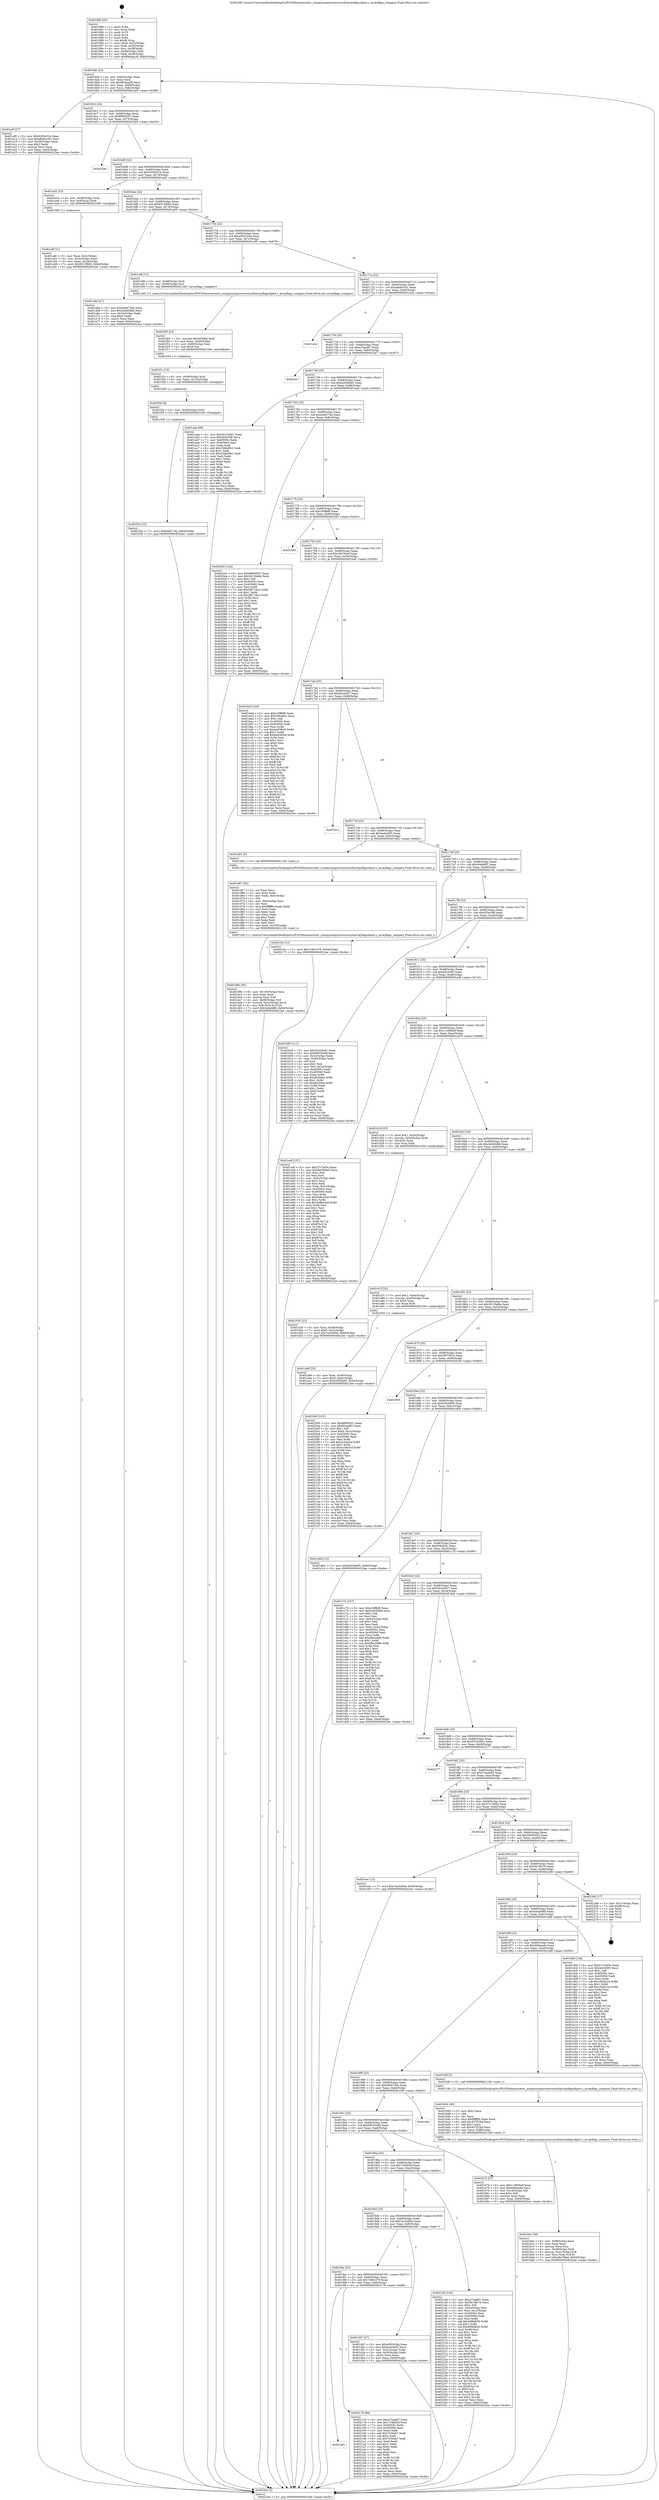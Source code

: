 digraph "0x401680" {
  label = "0x401680 (/mnt/c/Users/mathe/Desktop/tcc/POCII/binaries/extr_numpynumpycoresrcmultiarrayflagsobject.c_arrayflags_compare_Final-ollvm.out::main(0))"
  labelloc = "t"
  node[shape=record]

  Entry [label="",width=0.3,height=0.3,shape=circle,fillcolor=black,style=filled]
  "0x4016ab" [label="{
     0x4016ab [23]\l
     | [instrs]\l
     &nbsp;&nbsp;0x4016ab \<+3\>: mov -0x64(%rbp),%eax\l
     &nbsp;&nbsp;0x4016ae \<+2\>: mov %eax,%ecx\l
     &nbsp;&nbsp;0x4016b0 \<+6\>: sub $0x89cbaa38,%ecx\l
     &nbsp;&nbsp;0x4016b6 \<+3\>: mov %eax,-0x68(%rbp)\l
     &nbsp;&nbsp;0x4016b9 \<+3\>: mov %ecx,-0x6c(%rbp)\l
     &nbsp;&nbsp;0x4016bc \<+6\>: je 0000000000401a0f \<main+0x38f\>\l
  }"]
  "0x401a0f" [label="{
     0x401a0f [27]\l
     | [instrs]\l
     &nbsp;&nbsp;0x401a0f \<+5\>: mov $0x9205e31b,%eax\l
     &nbsp;&nbsp;0x401a14 \<+5\>: mov $0xa6dbe161,%ecx\l
     &nbsp;&nbsp;0x401a19 \<+3\>: mov -0x28(%rbp),%edx\l
     &nbsp;&nbsp;0x401a1c \<+3\>: cmp $0x2,%edx\l
     &nbsp;&nbsp;0x401a1f \<+3\>: cmovne %ecx,%eax\l
     &nbsp;&nbsp;0x401a22 \<+3\>: mov %eax,-0x64(%rbp)\l
     &nbsp;&nbsp;0x401a25 \<+5\>: jmp 00000000004022ee \<main+0xc6e\>\l
  }"]
  "0x4016c2" [label="{
     0x4016c2 [22]\l
     | [instrs]\l
     &nbsp;&nbsp;0x4016c2 \<+5\>: jmp 00000000004016c7 \<main+0x47\>\l
     &nbsp;&nbsp;0x4016c7 \<+3\>: mov -0x68(%rbp),%eax\l
     &nbsp;&nbsp;0x4016ca \<+5\>: sub $0x8f900551,%eax\l
     &nbsp;&nbsp;0x4016cf \<+3\>: mov %eax,-0x70(%rbp)\l
     &nbsp;&nbsp;0x4016d2 \<+6\>: je 00000000004022d4 \<main+0xc54\>\l
  }"]
  "0x4022ee" [label="{
     0x4022ee [5]\l
     | [instrs]\l
     &nbsp;&nbsp;0x4022ee \<+5\>: jmp 00000000004016ab \<main+0x2b\>\l
  }"]
  "0x401680" [label="{
     0x401680 [43]\l
     | [instrs]\l
     &nbsp;&nbsp;0x401680 \<+1\>: push %rbp\l
     &nbsp;&nbsp;0x401681 \<+3\>: mov %rsp,%rbp\l
     &nbsp;&nbsp;0x401684 \<+2\>: push %r15\l
     &nbsp;&nbsp;0x401686 \<+2\>: push %r14\l
     &nbsp;&nbsp;0x401688 \<+1\>: push %rbx\l
     &nbsp;&nbsp;0x401689 \<+7\>: sub $0xf8,%rsp\l
     &nbsp;&nbsp;0x401690 \<+7\>: movl $0x0,-0x2c(%rbp)\l
     &nbsp;&nbsp;0x401697 \<+3\>: mov %edi,-0x30(%rbp)\l
     &nbsp;&nbsp;0x40169a \<+4\>: mov %rsi,-0x38(%rbp)\l
     &nbsp;&nbsp;0x40169e \<+3\>: mov -0x30(%rbp),%edi\l
     &nbsp;&nbsp;0x4016a1 \<+3\>: mov %edi,-0x28(%rbp)\l
     &nbsp;&nbsp;0x4016a4 \<+7\>: movl $0x89cbaa38,-0x64(%rbp)\l
  }"]
  Exit [label="",width=0.3,height=0.3,shape=circle,fillcolor=black,style=filled,peripheries=2]
  "0x4022d4" [label="{
     0x4022d4\l
  }", style=dashed]
  "0x4016d8" [label="{
     0x4016d8 [22]\l
     | [instrs]\l
     &nbsp;&nbsp;0x4016d8 \<+5\>: jmp 00000000004016dd \<main+0x5d\>\l
     &nbsp;&nbsp;0x4016dd \<+3\>: mov -0x68(%rbp),%eax\l
     &nbsp;&nbsp;0x4016e0 \<+5\>: sub $0x9205e31b,%eax\l
     &nbsp;&nbsp;0x4016e5 \<+3\>: mov %eax,-0x74(%rbp)\l
     &nbsp;&nbsp;0x4016e8 \<+6\>: je 0000000000401a42 \<main+0x3c2\>\l
  }"]
  "0x401a05" [label="{
     0x401a05\l
  }", style=dashed]
  "0x401a42" [label="{
     0x401a42 [13]\l
     | [instrs]\l
     &nbsp;&nbsp;0x401a42 \<+4\>: mov -0x38(%rbp),%rax\l
     &nbsp;&nbsp;0x401a46 \<+4\>: mov 0x8(%rax),%rdi\l
     &nbsp;&nbsp;0x401a4a \<+5\>: call 0000000000401060 \<atoi@plt\>\l
     | [calls]\l
     &nbsp;&nbsp;0x401060 \{1\} (unknown)\l
  }"]
  "0x4016ee" [label="{
     0x4016ee [22]\l
     | [instrs]\l
     &nbsp;&nbsp;0x4016ee \<+5\>: jmp 00000000004016f3 \<main+0x73\>\l
     &nbsp;&nbsp;0x4016f3 \<+3\>: mov -0x68(%rbp),%eax\l
     &nbsp;&nbsp;0x4016f6 \<+5\>: sub $0x9315f683,%eax\l
     &nbsp;&nbsp;0x4016fb \<+3\>: mov %eax,-0x78(%rbp)\l
     &nbsp;&nbsp;0x4016fe \<+6\>: je 0000000000401a64 \<main+0x3e4\>\l
  }"]
  "0x401a4f" [label="{
     0x401a4f [21]\l
     | [instrs]\l
     &nbsp;&nbsp;0x401a4f \<+3\>: mov %eax,-0x3c(%rbp)\l
     &nbsp;&nbsp;0x401a52 \<+3\>: mov -0x3c(%rbp),%eax\l
     &nbsp;&nbsp;0x401a55 \<+3\>: mov %eax,-0x24(%rbp)\l
     &nbsp;&nbsp;0x401a58 \<+7\>: movl $0x9315f683,-0x64(%rbp)\l
     &nbsp;&nbsp;0x401a5f \<+5\>: jmp 00000000004022ee \<main+0xc6e\>\l
  }"]
  "0x402178" [label="{
     0x402178 [88]\l
     | [instrs]\l
     &nbsp;&nbsp;0x402178 \<+5\>: mov $0xa72aef67,%eax\l
     &nbsp;&nbsp;0x40217d \<+5\>: mov $0x724fd2bf,%ecx\l
     &nbsp;&nbsp;0x402182 \<+7\>: mov 0x40505c,%edx\l
     &nbsp;&nbsp;0x402189 \<+7\>: mov 0x405060,%esi\l
     &nbsp;&nbsp;0x402190 \<+2\>: mov %edx,%edi\l
     &nbsp;&nbsp;0x402192 \<+6\>: add $0x7039ab7,%edi\l
     &nbsp;&nbsp;0x402198 \<+3\>: sub $0x1,%edi\l
     &nbsp;&nbsp;0x40219b \<+6\>: sub $0x7039ab7,%edi\l
     &nbsp;&nbsp;0x4021a1 \<+3\>: imul %edi,%edx\l
     &nbsp;&nbsp;0x4021a4 \<+3\>: and $0x1,%edx\l
     &nbsp;&nbsp;0x4021a7 \<+3\>: cmp $0x0,%edx\l
     &nbsp;&nbsp;0x4021aa \<+4\>: sete %r8b\l
     &nbsp;&nbsp;0x4021ae \<+3\>: cmp $0xa,%esi\l
     &nbsp;&nbsp;0x4021b1 \<+4\>: setl %r9b\l
     &nbsp;&nbsp;0x4021b5 \<+3\>: mov %r8b,%r10b\l
     &nbsp;&nbsp;0x4021b8 \<+3\>: and %r9b,%r10b\l
     &nbsp;&nbsp;0x4021bb \<+3\>: xor %r9b,%r8b\l
     &nbsp;&nbsp;0x4021be \<+3\>: or %r8b,%r10b\l
     &nbsp;&nbsp;0x4021c1 \<+4\>: test $0x1,%r10b\l
     &nbsp;&nbsp;0x4021c5 \<+3\>: cmovne %ecx,%eax\l
     &nbsp;&nbsp;0x4021c8 \<+3\>: mov %eax,-0x64(%rbp)\l
     &nbsp;&nbsp;0x4021cb \<+5\>: jmp 00000000004022ee \<main+0xc6e\>\l
  }"]
  "0x401a64" [label="{
     0x401a64 [27]\l
     | [instrs]\l
     &nbsp;&nbsp;0x401a64 \<+5\>: mov $0x60b674cb,%eax\l
     &nbsp;&nbsp;0x401a69 \<+5\>: mov $0x2a0d3dbb,%ecx\l
     &nbsp;&nbsp;0x401a6e \<+3\>: mov -0x24(%rbp),%edx\l
     &nbsp;&nbsp;0x401a71 \<+3\>: cmp $0x0,%edx\l
     &nbsp;&nbsp;0x401a74 \<+3\>: cmove %ecx,%eax\l
     &nbsp;&nbsp;0x401a77 \<+3\>: mov %eax,-0x64(%rbp)\l
     &nbsp;&nbsp;0x401a7a \<+5\>: jmp 00000000004022ee \<main+0xc6e\>\l
  }"]
  "0x401704" [label="{
     0x401704 [22]\l
     | [instrs]\l
     &nbsp;&nbsp;0x401704 \<+5\>: jmp 0000000000401709 \<main+0x89\>\l
     &nbsp;&nbsp;0x401709 \<+3\>: mov -0x68(%rbp),%eax\l
     &nbsp;&nbsp;0x40170c \<+5\>: sub $0xa58342da,%eax\l
     &nbsp;&nbsp;0x401711 \<+3\>: mov %eax,-0x7c(%rbp)\l
     &nbsp;&nbsp;0x401714 \<+6\>: je 0000000000401ef8 \<main+0x878\>\l
  }"]
  "0x401f34" [label="{
     0x401f34 [12]\l
     | [instrs]\l
     &nbsp;&nbsp;0x401f34 \<+7\>: movl $0xb4ef17da,-0x64(%rbp)\l
     &nbsp;&nbsp;0x401f3b \<+5\>: jmp 00000000004022ee \<main+0xc6e\>\l
  }"]
  "0x401ef8" [label="{
     0x401ef8 [13]\l
     | [instrs]\l
     &nbsp;&nbsp;0x401ef8 \<+4\>: mov -0x48(%rbp),%rdi\l
     &nbsp;&nbsp;0x401efc \<+4\>: mov -0x58(%rbp),%rsi\l
     &nbsp;&nbsp;0x401f00 \<+5\>: call 0000000000401240 \<arrayflags_compare\>\l
     | [calls]\l
     &nbsp;&nbsp;0x401240 \{1\} (/mnt/c/Users/mathe/Desktop/tcc/POCII/binaries/extr_numpynumpycoresrcmultiarrayflagsobject.c_arrayflags_compare_Final-ollvm.out::arrayflags_compare)\l
  }"]
  "0x40171a" [label="{
     0x40171a [22]\l
     | [instrs]\l
     &nbsp;&nbsp;0x40171a \<+5\>: jmp 000000000040171f \<main+0x9f\>\l
     &nbsp;&nbsp;0x40171f \<+3\>: mov -0x68(%rbp),%eax\l
     &nbsp;&nbsp;0x401722 \<+5\>: sub $0xa6dbe161,%eax\l
     &nbsp;&nbsp;0x401727 \<+3\>: mov %eax,-0x80(%rbp)\l
     &nbsp;&nbsp;0x40172a \<+6\>: je 0000000000401a2a \<main+0x3aa\>\l
  }"]
  "0x401f2b" [label="{
     0x401f2b [9]\l
     | [instrs]\l
     &nbsp;&nbsp;0x401f2b \<+4\>: mov -0x58(%rbp),%rdi\l
     &nbsp;&nbsp;0x401f2f \<+5\>: call 0000000000401030 \<free@plt\>\l
     | [calls]\l
     &nbsp;&nbsp;0x401030 \{1\} (unknown)\l
  }"]
  "0x401a2a" [label="{
     0x401a2a\l
  }", style=dashed]
  "0x401730" [label="{
     0x401730 [25]\l
     | [instrs]\l
     &nbsp;&nbsp;0x401730 \<+5\>: jmp 0000000000401735 \<main+0xb5\>\l
     &nbsp;&nbsp;0x401735 \<+3\>: mov -0x68(%rbp),%eax\l
     &nbsp;&nbsp;0x401738 \<+5\>: sub $0xa72aef67,%eax\l
     &nbsp;&nbsp;0x40173d \<+6\>: mov %eax,-0x84(%rbp)\l
     &nbsp;&nbsp;0x401743 \<+6\>: je 00000000004022e7 \<main+0xc67\>\l
  }"]
  "0x401f1c" [label="{
     0x401f1c [15]\l
     | [instrs]\l
     &nbsp;&nbsp;0x401f1c \<+4\>: mov -0x48(%rbp),%rdi\l
     &nbsp;&nbsp;0x401f20 \<+6\>: mov %eax,-0x104(%rbp)\l
     &nbsp;&nbsp;0x401f26 \<+5\>: call 0000000000401030 \<free@plt\>\l
     | [calls]\l
     &nbsp;&nbsp;0x401030 \{1\} (unknown)\l
  }"]
  "0x4022e7" [label="{
     0x4022e7\l
  }", style=dashed]
  "0x401749" [label="{
     0x401749 [25]\l
     | [instrs]\l
     &nbsp;&nbsp;0x401749 \<+5\>: jmp 000000000040174e \<main+0xce\>\l
     &nbsp;&nbsp;0x40174e \<+3\>: mov -0x68(%rbp),%eax\l
     &nbsp;&nbsp;0x401751 \<+5\>: sub $0xb293bb65,%eax\l
     &nbsp;&nbsp;0x401756 \<+6\>: mov %eax,-0x88(%rbp)\l
     &nbsp;&nbsp;0x40175c \<+6\>: je 0000000000401aad \<main+0x42d\>\l
  }"]
  "0x401f05" [label="{
     0x401f05 [23]\l
     | [instrs]\l
     &nbsp;&nbsp;0x401f05 \<+10\>: movabs $0x4030b6,%rdi\l
     &nbsp;&nbsp;0x401f0f \<+3\>: mov %eax,-0x60(%rbp)\l
     &nbsp;&nbsp;0x401f12 \<+3\>: mov -0x60(%rbp),%esi\l
     &nbsp;&nbsp;0x401f15 \<+2\>: mov $0x0,%al\l
     &nbsp;&nbsp;0x401f17 \<+5\>: call 0000000000401040 \<printf@plt\>\l
     | [calls]\l
     &nbsp;&nbsp;0x401040 \{1\} (unknown)\l
  }"]
  "0x401aad" [label="{
     0x401aad [88]\l
     | [instrs]\l
     &nbsp;&nbsp;0x401aad \<+5\>: mov $0x55322661,%eax\l
     &nbsp;&nbsp;0x401ab2 \<+5\>: mov $0x455e3d8,%ecx\l
     &nbsp;&nbsp;0x401ab7 \<+7\>: mov 0x40505c,%edx\l
     &nbsp;&nbsp;0x401abe \<+7\>: mov 0x405060,%esi\l
     &nbsp;&nbsp;0x401ac5 \<+2\>: mov %edx,%edi\l
     &nbsp;&nbsp;0x401ac7 \<+6\>: add $0x25dbd9b1,%edi\l
     &nbsp;&nbsp;0x401acd \<+3\>: sub $0x1,%edi\l
     &nbsp;&nbsp;0x401ad0 \<+6\>: sub $0x25dbd9b1,%edi\l
     &nbsp;&nbsp;0x401ad6 \<+3\>: imul %edi,%edx\l
     &nbsp;&nbsp;0x401ad9 \<+3\>: and $0x1,%edx\l
     &nbsp;&nbsp;0x401adc \<+3\>: cmp $0x0,%edx\l
     &nbsp;&nbsp;0x401adf \<+4\>: sete %r8b\l
     &nbsp;&nbsp;0x401ae3 \<+3\>: cmp $0xa,%esi\l
     &nbsp;&nbsp;0x401ae6 \<+4\>: setl %r9b\l
     &nbsp;&nbsp;0x401aea \<+3\>: mov %r8b,%r10b\l
     &nbsp;&nbsp;0x401aed \<+3\>: and %r9b,%r10b\l
     &nbsp;&nbsp;0x401af0 \<+3\>: xor %r9b,%r8b\l
     &nbsp;&nbsp;0x401af3 \<+3\>: or %r8b,%r10b\l
     &nbsp;&nbsp;0x401af6 \<+4\>: test $0x1,%r10b\l
     &nbsp;&nbsp;0x401afa \<+3\>: cmovne %ecx,%eax\l
     &nbsp;&nbsp;0x401afd \<+3\>: mov %eax,-0x64(%rbp)\l
     &nbsp;&nbsp;0x401b00 \<+5\>: jmp 00000000004022ee \<main+0xc6e\>\l
  }"]
  "0x401762" [label="{
     0x401762 [25]\l
     | [instrs]\l
     &nbsp;&nbsp;0x401762 \<+5\>: jmp 0000000000401767 \<main+0xe7\>\l
     &nbsp;&nbsp;0x401767 \<+3\>: mov -0x68(%rbp),%eax\l
     &nbsp;&nbsp;0x40176a \<+5\>: sub $0xb4ef17da,%eax\l
     &nbsp;&nbsp;0x40176f \<+6\>: mov %eax,-0x8c(%rbp)\l
     &nbsp;&nbsp;0x401775 \<+6\>: je 0000000000402045 \<main+0x9c5\>\l
  }"]
  "0x401d9b" [label="{
     0x401d9b [36]\l
     | [instrs]\l
     &nbsp;&nbsp;0x401d9b \<+6\>: mov -0x100(%rbp),%ecx\l
     &nbsp;&nbsp;0x401da1 \<+3\>: imul %eax,%ecx\l
     &nbsp;&nbsp;0x401da4 \<+3\>: movslq %ecx,%r8\l
     &nbsp;&nbsp;0x401da7 \<+4\>: mov -0x58(%rbp),%r9\l
     &nbsp;&nbsp;0x401dab \<+4\>: movslq -0x5c(%rbp),%r10\l
     &nbsp;&nbsp;0x401daf \<+4\>: mov %r8,(%r9,%r10,8)\l
     &nbsp;&nbsp;0x401db3 \<+7\>: movl $0x5edaf486,-0x64(%rbp)\l
     &nbsp;&nbsp;0x401dba \<+5\>: jmp 00000000004022ee \<main+0xc6e\>\l
  }"]
  "0x402045" [label="{
     0x402045 [144]\l
     | [instrs]\l
     &nbsp;&nbsp;0x402045 \<+5\>: mov $0x8f900551,%eax\l
     &nbsp;&nbsp;0x40204a \<+5\>: mov $0x36139a8a,%ecx\l
     &nbsp;&nbsp;0x40204f \<+2\>: mov $0x1,%dl\l
     &nbsp;&nbsp;0x402051 \<+7\>: mov 0x40505c,%esi\l
     &nbsp;&nbsp;0x402058 \<+7\>: mov 0x405060,%edi\l
     &nbsp;&nbsp;0x40205f \<+3\>: mov %esi,%r8d\l
     &nbsp;&nbsp;0x402062 \<+7\>: add $0x2f9716e2,%r8d\l
     &nbsp;&nbsp;0x402069 \<+4\>: sub $0x1,%r8d\l
     &nbsp;&nbsp;0x40206d \<+7\>: sub $0x2f9716e2,%r8d\l
     &nbsp;&nbsp;0x402074 \<+4\>: imul %r8d,%esi\l
     &nbsp;&nbsp;0x402078 \<+3\>: and $0x1,%esi\l
     &nbsp;&nbsp;0x40207b \<+3\>: cmp $0x0,%esi\l
     &nbsp;&nbsp;0x40207e \<+4\>: sete %r9b\l
     &nbsp;&nbsp;0x402082 \<+3\>: cmp $0xa,%edi\l
     &nbsp;&nbsp;0x402085 \<+4\>: setl %r10b\l
     &nbsp;&nbsp;0x402089 \<+3\>: mov %r9b,%r11b\l
     &nbsp;&nbsp;0x40208c \<+4\>: xor $0xff,%r11b\l
     &nbsp;&nbsp;0x402090 \<+3\>: mov %r10b,%bl\l
     &nbsp;&nbsp;0x402093 \<+3\>: xor $0xff,%bl\l
     &nbsp;&nbsp;0x402096 \<+3\>: xor $0x0,%dl\l
     &nbsp;&nbsp;0x402099 \<+3\>: mov %r11b,%r14b\l
     &nbsp;&nbsp;0x40209c \<+4\>: and $0x0,%r14b\l
     &nbsp;&nbsp;0x4020a0 \<+3\>: and %dl,%r9b\l
     &nbsp;&nbsp;0x4020a3 \<+3\>: mov %bl,%r15b\l
     &nbsp;&nbsp;0x4020a6 \<+4\>: and $0x0,%r15b\l
     &nbsp;&nbsp;0x4020aa \<+3\>: and %dl,%r10b\l
     &nbsp;&nbsp;0x4020ad \<+3\>: or %r9b,%r14b\l
     &nbsp;&nbsp;0x4020b0 \<+3\>: or %r10b,%r15b\l
     &nbsp;&nbsp;0x4020b3 \<+3\>: xor %r15b,%r14b\l
     &nbsp;&nbsp;0x4020b6 \<+3\>: or %bl,%r11b\l
     &nbsp;&nbsp;0x4020b9 \<+4\>: xor $0xff,%r11b\l
     &nbsp;&nbsp;0x4020bd \<+3\>: or $0x0,%dl\l
     &nbsp;&nbsp;0x4020c0 \<+3\>: and %dl,%r11b\l
     &nbsp;&nbsp;0x4020c3 \<+3\>: or %r11b,%r14b\l
     &nbsp;&nbsp;0x4020c6 \<+4\>: test $0x1,%r14b\l
     &nbsp;&nbsp;0x4020ca \<+3\>: cmovne %ecx,%eax\l
     &nbsp;&nbsp;0x4020cd \<+3\>: mov %eax,-0x64(%rbp)\l
     &nbsp;&nbsp;0x4020d0 \<+5\>: jmp 00000000004022ee \<main+0xc6e\>\l
  }"]
  "0x40177b" [label="{
     0x40177b [25]\l
     | [instrs]\l
     &nbsp;&nbsp;0x40177b \<+5\>: jmp 0000000000401780 \<main+0x100\>\l
     &nbsp;&nbsp;0x401780 \<+3\>: mov -0x68(%rbp),%eax\l
     &nbsp;&nbsp;0x401783 \<+5\>: sub $0xc30ffef6,%eax\l
     &nbsp;&nbsp;0x401788 \<+6\>: mov %eax,-0x90(%rbp)\l
     &nbsp;&nbsp;0x40178e \<+6\>: je 0000000000402283 \<main+0xc03\>\l
  }"]
  "0x401d67" [label="{
     0x401d67 [52]\l
     | [instrs]\l
     &nbsp;&nbsp;0x401d67 \<+2\>: xor %ecx,%ecx\l
     &nbsp;&nbsp;0x401d69 \<+5\>: mov $0x2,%edx\l
     &nbsp;&nbsp;0x401d6e \<+6\>: mov %edx,-0xfc(%rbp)\l
     &nbsp;&nbsp;0x401d74 \<+1\>: cltd\l
     &nbsp;&nbsp;0x401d75 \<+6\>: mov -0xfc(%rbp),%esi\l
     &nbsp;&nbsp;0x401d7b \<+2\>: idiv %esi\l
     &nbsp;&nbsp;0x401d7d \<+6\>: imul $0xfffffffe,%edx,%edx\l
     &nbsp;&nbsp;0x401d83 \<+2\>: mov %ecx,%edi\l
     &nbsp;&nbsp;0x401d85 \<+2\>: sub %edx,%edi\l
     &nbsp;&nbsp;0x401d87 \<+2\>: mov %ecx,%edx\l
     &nbsp;&nbsp;0x401d89 \<+3\>: sub $0x1,%edx\l
     &nbsp;&nbsp;0x401d8c \<+2\>: add %edx,%edi\l
     &nbsp;&nbsp;0x401d8e \<+2\>: sub %edi,%ecx\l
     &nbsp;&nbsp;0x401d90 \<+6\>: mov %ecx,-0x100(%rbp)\l
     &nbsp;&nbsp;0x401d96 \<+5\>: call 0000000000401160 \<next_i\>\l
     | [calls]\l
     &nbsp;&nbsp;0x401160 \{1\} (/mnt/c/Users/mathe/Desktop/tcc/POCII/binaries/extr_numpynumpycoresrcmultiarrayflagsobject.c_arrayflags_compare_Final-ollvm.out::next_i)\l
  }"]
  "0x402283" [label="{
     0x402283\l
  }", style=dashed]
  "0x401794" [label="{
     0x401794 [25]\l
     | [instrs]\l
     &nbsp;&nbsp;0x401794 \<+5\>: jmp 0000000000401799 \<main+0x119\>\l
     &nbsp;&nbsp;0x401799 \<+3\>: mov -0x68(%rbp),%eax\l
     &nbsp;&nbsp;0x40179c \<+5\>: sub $0xc8e79bef,%eax\l
     &nbsp;&nbsp;0x4017a1 \<+6\>: mov %eax,-0x94(%rbp)\l
     &nbsp;&nbsp;0x4017a7 \<+6\>: je 0000000000401be0 \<main+0x560\>\l
  }"]
  "0x4019ec" [label="{
     0x4019ec [25]\l
     | [instrs]\l
     &nbsp;&nbsp;0x4019ec \<+5\>: jmp 00000000004019f1 \<main+0x371\>\l
     &nbsp;&nbsp;0x4019f1 \<+3\>: mov -0x68(%rbp),%eax\l
     &nbsp;&nbsp;0x4019f4 \<+5\>: sub $0x7c861479,%eax\l
     &nbsp;&nbsp;0x4019f9 \<+6\>: mov %eax,-0xf4(%rbp)\l
     &nbsp;&nbsp;0x4019ff \<+6\>: je 0000000000402178 \<main+0xaf8\>\l
  }"]
  "0x401be0" [label="{
     0x401be0 [144]\l
     | [instrs]\l
     &nbsp;&nbsp;0x401be0 \<+5\>: mov $0xc30ffef6,%eax\l
     &nbsp;&nbsp;0x401be5 \<+5\>: mov $0x509cfa0c,%ecx\l
     &nbsp;&nbsp;0x401bea \<+2\>: mov $0x1,%dl\l
     &nbsp;&nbsp;0x401bec \<+7\>: mov 0x40505c,%esi\l
     &nbsp;&nbsp;0x401bf3 \<+7\>: mov 0x405060,%edi\l
     &nbsp;&nbsp;0x401bfa \<+3\>: mov %esi,%r8d\l
     &nbsp;&nbsp;0x401bfd \<+7\>: sub $0xba63f0cb,%r8d\l
     &nbsp;&nbsp;0x401c04 \<+4\>: sub $0x1,%r8d\l
     &nbsp;&nbsp;0x401c08 \<+7\>: add $0xba63f0cb,%r8d\l
     &nbsp;&nbsp;0x401c0f \<+4\>: imul %r8d,%esi\l
     &nbsp;&nbsp;0x401c13 \<+3\>: and $0x1,%esi\l
     &nbsp;&nbsp;0x401c16 \<+3\>: cmp $0x0,%esi\l
     &nbsp;&nbsp;0x401c19 \<+4\>: sete %r9b\l
     &nbsp;&nbsp;0x401c1d \<+3\>: cmp $0xa,%edi\l
     &nbsp;&nbsp;0x401c20 \<+4\>: setl %r10b\l
     &nbsp;&nbsp;0x401c24 \<+3\>: mov %r9b,%r11b\l
     &nbsp;&nbsp;0x401c27 \<+4\>: xor $0xff,%r11b\l
     &nbsp;&nbsp;0x401c2b \<+3\>: mov %r10b,%bl\l
     &nbsp;&nbsp;0x401c2e \<+3\>: xor $0xff,%bl\l
     &nbsp;&nbsp;0x401c31 \<+3\>: xor $0x0,%dl\l
     &nbsp;&nbsp;0x401c34 \<+3\>: mov %r11b,%r14b\l
     &nbsp;&nbsp;0x401c37 \<+4\>: and $0x0,%r14b\l
     &nbsp;&nbsp;0x401c3b \<+3\>: and %dl,%r9b\l
     &nbsp;&nbsp;0x401c3e \<+3\>: mov %bl,%r15b\l
     &nbsp;&nbsp;0x401c41 \<+4\>: and $0x0,%r15b\l
     &nbsp;&nbsp;0x401c45 \<+3\>: and %dl,%r10b\l
     &nbsp;&nbsp;0x401c48 \<+3\>: or %r9b,%r14b\l
     &nbsp;&nbsp;0x401c4b \<+3\>: or %r10b,%r15b\l
     &nbsp;&nbsp;0x401c4e \<+3\>: xor %r15b,%r14b\l
     &nbsp;&nbsp;0x401c51 \<+3\>: or %bl,%r11b\l
     &nbsp;&nbsp;0x401c54 \<+4\>: xor $0xff,%r11b\l
     &nbsp;&nbsp;0x401c58 \<+3\>: or $0x0,%dl\l
     &nbsp;&nbsp;0x401c5b \<+3\>: and %dl,%r11b\l
     &nbsp;&nbsp;0x401c5e \<+3\>: or %r11b,%r14b\l
     &nbsp;&nbsp;0x401c61 \<+4\>: test $0x1,%r14b\l
     &nbsp;&nbsp;0x401c65 \<+3\>: cmovne %ecx,%eax\l
     &nbsp;&nbsp;0x401c68 \<+3\>: mov %eax,-0x64(%rbp)\l
     &nbsp;&nbsp;0x401c6b \<+5\>: jmp 00000000004022ee \<main+0xc6e\>\l
  }"]
  "0x4017ad" [label="{
     0x4017ad [25]\l
     | [instrs]\l
     &nbsp;&nbsp;0x4017ad \<+5\>: jmp 00000000004017b2 \<main+0x132\>\l
     &nbsp;&nbsp;0x4017b2 \<+3\>: mov -0x68(%rbp),%eax\l
     &nbsp;&nbsp;0x4017b5 \<+5\>: sub $0xdcfce507,%eax\l
     &nbsp;&nbsp;0x4017ba \<+6\>: mov %eax,-0x98(%rbp)\l
     &nbsp;&nbsp;0x4017c0 \<+6\>: je 00000000004022c3 \<main+0xc43\>\l
  }"]
  "0x401d47" [label="{
     0x401d47 [27]\l
     | [instrs]\l
     &nbsp;&nbsp;0x401d47 \<+5\>: mov $0xa58342da,%eax\l
     &nbsp;&nbsp;0x401d4c \<+5\>: mov $0xee4a44f2,%ecx\l
     &nbsp;&nbsp;0x401d51 \<+3\>: mov -0x5c(%rbp),%edx\l
     &nbsp;&nbsp;0x401d54 \<+3\>: cmp -0x50(%rbp),%edx\l
     &nbsp;&nbsp;0x401d57 \<+3\>: cmovl %ecx,%eax\l
     &nbsp;&nbsp;0x401d5a \<+3\>: mov %eax,-0x64(%rbp)\l
     &nbsp;&nbsp;0x401d5d \<+5\>: jmp 00000000004022ee \<main+0xc6e\>\l
  }"]
  "0x4022c3" [label="{
     0x4022c3\l
  }", style=dashed]
  "0x4017c6" [label="{
     0x4017c6 [25]\l
     | [instrs]\l
     &nbsp;&nbsp;0x4017c6 \<+5\>: jmp 00000000004017cb \<main+0x14b\>\l
     &nbsp;&nbsp;0x4017cb \<+3\>: mov -0x68(%rbp),%eax\l
     &nbsp;&nbsp;0x4017ce \<+5\>: sub $0xee4a44f2,%eax\l
     &nbsp;&nbsp;0x4017d3 \<+6\>: mov %eax,-0x9c(%rbp)\l
     &nbsp;&nbsp;0x4017d9 \<+6\>: je 0000000000401d62 \<main+0x6e2\>\l
  }"]
  "0x4019d3" [label="{
     0x4019d3 [25]\l
     | [instrs]\l
     &nbsp;&nbsp;0x4019d3 \<+5\>: jmp 00000000004019d8 \<main+0x358\>\l
     &nbsp;&nbsp;0x4019d8 \<+3\>: mov -0x68(%rbp),%eax\l
     &nbsp;&nbsp;0x4019db \<+5\>: sub $0x7ac0290d,%eax\l
     &nbsp;&nbsp;0x4019e0 \<+6\>: mov %eax,-0xf0(%rbp)\l
     &nbsp;&nbsp;0x4019e6 \<+6\>: je 0000000000401d47 \<main+0x6c7\>\l
  }"]
  "0x401d62" [label="{
     0x401d62 [5]\l
     | [instrs]\l
     &nbsp;&nbsp;0x401d62 \<+5\>: call 0000000000401160 \<next_i\>\l
     | [calls]\l
     &nbsp;&nbsp;0x401160 \{1\} (/mnt/c/Users/mathe/Desktop/tcc/POCII/binaries/extr_numpynumpycoresrcmultiarrayflagsobject.c_arrayflags_compare_Final-ollvm.out::next_i)\l
  }"]
  "0x4017df" [label="{
     0x4017df [25]\l
     | [instrs]\l
     &nbsp;&nbsp;0x4017df \<+5\>: jmp 00000000004017e4 \<main+0x164\>\l
     &nbsp;&nbsp;0x4017e4 \<+3\>: mov -0x68(%rbp),%eax\l
     &nbsp;&nbsp;0x4017e7 \<+5\>: sub $0xf44ab6f1,%eax\l
     &nbsp;&nbsp;0x4017ec \<+6\>: mov %eax,-0xa0(%rbp)\l
     &nbsp;&nbsp;0x4017f2 \<+6\>: je 000000000040216c \<main+0xaec\>\l
  }"]
  "0x4021d0" [label="{
     0x4021d0 [150]\l
     | [instrs]\l
     &nbsp;&nbsp;0x4021d0 \<+5\>: mov $0xa72aef67,%eax\l
     &nbsp;&nbsp;0x4021d5 \<+5\>: mov $0x5b19fc70,%ecx\l
     &nbsp;&nbsp;0x4021da \<+2\>: mov $0x1,%dl\l
     &nbsp;&nbsp;0x4021dc \<+3\>: mov -0x2c(%rbp),%esi\l
     &nbsp;&nbsp;0x4021df \<+3\>: mov %esi,-0x1c(%rbp)\l
     &nbsp;&nbsp;0x4021e2 \<+7\>: mov 0x40505c,%esi\l
     &nbsp;&nbsp;0x4021e9 \<+7\>: mov 0x405060,%edi\l
     &nbsp;&nbsp;0x4021f0 \<+3\>: mov %esi,%r8d\l
     &nbsp;&nbsp;0x4021f3 \<+7\>: add $0x40fbdb50,%r8d\l
     &nbsp;&nbsp;0x4021fa \<+4\>: sub $0x1,%r8d\l
     &nbsp;&nbsp;0x4021fe \<+7\>: sub $0x40fbdb50,%r8d\l
     &nbsp;&nbsp;0x402205 \<+4\>: imul %r8d,%esi\l
     &nbsp;&nbsp;0x402209 \<+3\>: and $0x1,%esi\l
     &nbsp;&nbsp;0x40220c \<+3\>: cmp $0x0,%esi\l
     &nbsp;&nbsp;0x40220f \<+4\>: sete %r9b\l
     &nbsp;&nbsp;0x402213 \<+3\>: cmp $0xa,%edi\l
     &nbsp;&nbsp;0x402216 \<+4\>: setl %r10b\l
     &nbsp;&nbsp;0x40221a \<+3\>: mov %r9b,%r11b\l
     &nbsp;&nbsp;0x40221d \<+4\>: xor $0xff,%r11b\l
     &nbsp;&nbsp;0x402221 \<+3\>: mov %r10b,%bl\l
     &nbsp;&nbsp;0x402224 \<+3\>: xor $0xff,%bl\l
     &nbsp;&nbsp;0x402227 \<+3\>: xor $0x0,%dl\l
     &nbsp;&nbsp;0x40222a \<+3\>: mov %r11b,%r14b\l
     &nbsp;&nbsp;0x40222d \<+4\>: and $0x0,%r14b\l
     &nbsp;&nbsp;0x402231 \<+3\>: and %dl,%r9b\l
     &nbsp;&nbsp;0x402234 \<+3\>: mov %bl,%r15b\l
     &nbsp;&nbsp;0x402237 \<+4\>: and $0x0,%r15b\l
     &nbsp;&nbsp;0x40223b \<+3\>: and %dl,%r10b\l
     &nbsp;&nbsp;0x40223e \<+3\>: or %r9b,%r14b\l
     &nbsp;&nbsp;0x402241 \<+3\>: or %r10b,%r15b\l
     &nbsp;&nbsp;0x402244 \<+3\>: xor %r15b,%r14b\l
     &nbsp;&nbsp;0x402247 \<+3\>: or %bl,%r11b\l
     &nbsp;&nbsp;0x40224a \<+4\>: xor $0xff,%r11b\l
     &nbsp;&nbsp;0x40224e \<+3\>: or $0x0,%dl\l
     &nbsp;&nbsp;0x402251 \<+3\>: and %dl,%r11b\l
     &nbsp;&nbsp;0x402254 \<+3\>: or %r11b,%r14b\l
     &nbsp;&nbsp;0x402257 \<+4\>: test $0x1,%r14b\l
     &nbsp;&nbsp;0x40225b \<+3\>: cmovne %ecx,%eax\l
     &nbsp;&nbsp;0x40225e \<+3\>: mov %eax,-0x64(%rbp)\l
     &nbsp;&nbsp;0x402261 \<+5\>: jmp 00000000004022ee \<main+0xc6e\>\l
  }"]
  "0x40216c" [label="{
     0x40216c [12]\l
     | [instrs]\l
     &nbsp;&nbsp;0x40216c \<+7\>: movl $0x7c861479,-0x64(%rbp)\l
     &nbsp;&nbsp;0x402173 \<+5\>: jmp 00000000004022ee \<main+0xc6e\>\l
  }"]
  "0x4017f8" [label="{
     0x4017f8 [25]\l
     | [instrs]\l
     &nbsp;&nbsp;0x4017f8 \<+5\>: jmp 00000000004017fd \<main+0x17d\>\l
     &nbsp;&nbsp;0x4017fd \<+3\>: mov -0x68(%rbp),%eax\l
     &nbsp;&nbsp;0x401800 \<+5\>: sub $0x455e3d8,%eax\l
     &nbsp;&nbsp;0x401805 \<+6\>: mov %eax,-0xa4(%rbp)\l
     &nbsp;&nbsp;0x40180b \<+6\>: je 0000000000401b05 \<main+0x485\>\l
  }"]
  "0x401d30" [label="{
     0x401d30 [23]\l
     | [instrs]\l
     &nbsp;&nbsp;0x401d30 \<+4\>: mov %rax,-0x58(%rbp)\l
     &nbsp;&nbsp;0x401d34 \<+7\>: movl $0x0,-0x5c(%rbp)\l
     &nbsp;&nbsp;0x401d3b \<+7\>: movl $0x7ac0290d,-0x64(%rbp)\l
     &nbsp;&nbsp;0x401d42 \<+5\>: jmp 00000000004022ee \<main+0xc6e\>\l
  }"]
  "0x401b05" [label="{
     0x401b05 [111]\l
     | [instrs]\l
     &nbsp;&nbsp;0x401b05 \<+5\>: mov $0x55322661,%eax\l
     &nbsp;&nbsp;0x401b0a \<+5\>: mov $0x68535e98,%ecx\l
     &nbsp;&nbsp;0x401b0f \<+3\>: mov -0x4c(%rbp),%edx\l
     &nbsp;&nbsp;0x401b12 \<+3\>: cmp -0x40(%rbp),%edx\l
     &nbsp;&nbsp;0x401b15 \<+4\>: setl %sil\l
     &nbsp;&nbsp;0x401b19 \<+4\>: and $0x1,%sil\l
     &nbsp;&nbsp;0x401b1d \<+4\>: mov %sil,-0x1d(%rbp)\l
     &nbsp;&nbsp;0x401b21 \<+7\>: mov 0x40505c,%edx\l
     &nbsp;&nbsp;0x401b28 \<+7\>: mov 0x405060,%edi\l
     &nbsp;&nbsp;0x401b2f \<+3\>: mov %edx,%r8d\l
     &nbsp;&nbsp;0x401b32 \<+7\>: add $0xdf2d4be,%r8d\l
     &nbsp;&nbsp;0x401b39 \<+4\>: sub $0x1,%r8d\l
     &nbsp;&nbsp;0x401b3d \<+7\>: sub $0xdf2d4be,%r8d\l
     &nbsp;&nbsp;0x401b44 \<+4\>: imul %r8d,%edx\l
     &nbsp;&nbsp;0x401b48 \<+3\>: and $0x1,%edx\l
     &nbsp;&nbsp;0x401b4b \<+3\>: cmp $0x0,%edx\l
     &nbsp;&nbsp;0x401b4e \<+4\>: sete %sil\l
     &nbsp;&nbsp;0x401b52 \<+3\>: cmp $0xa,%edi\l
     &nbsp;&nbsp;0x401b55 \<+4\>: setl %r9b\l
     &nbsp;&nbsp;0x401b59 \<+3\>: mov %sil,%r10b\l
     &nbsp;&nbsp;0x401b5c \<+3\>: and %r9b,%r10b\l
     &nbsp;&nbsp;0x401b5f \<+3\>: xor %r9b,%sil\l
     &nbsp;&nbsp;0x401b62 \<+3\>: or %sil,%r10b\l
     &nbsp;&nbsp;0x401b65 \<+4\>: test $0x1,%r10b\l
     &nbsp;&nbsp;0x401b69 \<+3\>: cmovne %ecx,%eax\l
     &nbsp;&nbsp;0x401b6c \<+3\>: mov %eax,-0x64(%rbp)\l
     &nbsp;&nbsp;0x401b6f \<+5\>: jmp 00000000004022ee \<main+0xc6e\>\l
  }"]
  "0x401811" [label="{
     0x401811 [25]\l
     | [instrs]\l
     &nbsp;&nbsp;0x401811 \<+5\>: jmp 0000000000401816 \<main+0x196\>\l
     &nbsp;&nbsp;0x401816 \<+3\>: mov -0x68(%rbp),%eax\l
     &nbsp;&nbsp;0x401819 \<+5\>: sub $0x4d24383,%eax\l
     &nbsp;&nbsp;0x40181e \<+6\>: mov %eax,-0xa8(%rbp)\l
     &nbsp;&nbsp;0x401824 \<+6\>: je 0000000000401e4f \<main+0x7cf\>\l
  }"]
  "0x401bbc" [label="{
     0x401bbc [36]\l
     | [instrs]\l
     &nbsp;&nbsp;0x401bbc \<+6\>: mov -0xf8(%rbp),%ecx\l
     &nbsp;&nbsp;0x401bc2 \<+3\>: imul %eax,%ecx\l
     &nbsp;&nbsp;0x401bc5 \<+3\>: movslq %ecx,%rsi\l
     &nbsp;&nbsp;0x401bc8 \<+4\>: mov -0x48(%rbp),%rdi\l
     &nbsp;&nbsp;0x401bcc \<+4\>: movslq -0x4c(%rbp),%r8\l
     &nbsp;&nbsp;0x401bd0 \<+4\>: mov %rsi,(%rdi,%r8,8)\l
     &nbsp;&nbsp;0x401bd4 \<+7\>: movl $0xc8e79bef,-0x64(%rbp)\l
     &nbsp;&nbsp;0x401bdb \<+5\>: jmp 00000000004022ee \<main+0xc6e\>\l
  }"]
  "0x401e4f" [label="{
     0x401e4f [157]\l
     | [instrs]\l
     &nbsp;&nbsp;0x401e4f \<+5\>: mov $0x57c7a05e,%eax\l
     &nbsp;&nbsp;0x401e54 \<+5\>: mov $0x5b0050d3,%ecx\l
     &nbsp;&nbsp;0x401e59 \<+2\>: mov $0x1,%dl\l
     &nbsp;&nbsp;0x401e5b \<+2\>: xor %esi,%esi\l
     &nbsp;&nbsp;0x401e5d \<+3\>: mov -0x5c(%rbp),%edi\l
     &nbsp;&nbsp;0x401e60 \<+3\>: sub $0x1,%esi\l
     &nbsp;&nbsp;0x401e63 \<+2\>: sub %esi,%edi\l
     &nbsp;&nbsp;0x401e65 \<+3\>: mov %edi,-0x5c(%rbp)\l
     &nbsp;&nbsp;0x401e68 \<+7\>: mov 0x40505c,%esi\l
     &nbsp;&nbsp;0x401e6f \<+7\>: mov 0x405060,%edi\l
     &nbsp;&nbsp;0x401e76 \<+3\>: mov %esi,%r8d\l
     &nbsp;&nbsp;0x401e79 \<+7\>: sub $0x3e8ba3ad,%r8d\l
     &nbsp;&nbsp;0x401e80 \<+4\>: sub $0x1,%r8d\l
     &nbsp;&nbsp;0x401e84 \<+7\>: add $0x3e8ba3ad,%r8d\l
     &nbsp;&nbsp;0x401e8b \<+4\>: imul %r8d,%esi\l
     &nbsp;&nbsp;0x401e8f \<+3\>: and $0x1,%esi\l
     &nbsp;&nbsp;0x401e92 \<+3\>: cmp $0x0,%esi\l
     &nbsp;&nbsp;0x401e95 \<+4\>: sete %r9b\l
     &nbsp;&nbsp;0x401e99 \<+3\>: cmp $0xa,%edi\l
     &nbsp;&nbsp;0x401e9c \<+4\>: setl %r10b\l
     &nbsp;&nbsp;0x401ea0 \<+3\>: mov %r9b,%r11b\l
     &nbsp;&nbsp;0x401ea3 \<+4\>: xor $0xff,%r11b\l
     &nbsp;&nbsp;0x401ea7 \<+3\>: mov %r10b,%bl\l
     &nbsp;&nbsp;0x401eaa \<+3\>: xor $0xff,%bl\l
     &nbsp;&nbsp;0x401ead \<+3\>: xor $0x1,%dl\l
     &nbsp;&nbsp;0x401eb0 \<+3\>: mov %r11b,%r14b\l
     &nbsp;&nbsp;0x401eb3 \<+4\>: and $0xff,%r14b\l
     &nbsp;&nbsp;0x401eb7 \<+3\>: and %dl,%r9b\l
     &nbsp;&nbsp;0x401eba \<+3\>: mov %bl,%r15b\l
     &nbsp;&nbsp;0x401ebd \<+4\>: and $0xff,%r15b\l
     &nbsp;&nbsp;0x401ec1 \<+3\>: and %dl,%r10b\l
     &nbsp;&nbsp;0x401ec4 \<+3\>: or %r9b,%r14b\l
     &nbsp;&nbsp;0x401ec7 \<+3\>: or %r10b,%r15b\l
     &nbsp;&nbsp;0x401eca \<+3\>: xor %r15b,%r14b\l
     &nbsp;&nbsp;0x401ecd \<+3\>: or %bl,%r11b\l
     &nbsp;&nbsp;0x401ed0 \<+4\>: xor $0xff,%r11b\l
     &nbsp;&nbsp;0x401ed4 \<+3\>: or $0x1,%dl\l
     &nbsp;&nbsp;0x401ed7 \<+3\>: and %dl,%r11b\l
     &nbsp;&nbsp;0x401eda \<+3\>: or %r11b,%r14b\l
     &nbsp;&nbsp;0x401edd \<+4\>: test $0x1,%r14b\l
     &nbsp;&nbsp;0x401ee1 \<+3\>: cmovne %ecx,%eax\l
     &nbsp;&nbsp;0x401ee4 \<+3\>: mov %eax,-0x64(%rbp)\l
     &nbsp;&nbsp;0x401ee7 \<+5\>: jmp 00000000004022ee \<main+0xc6e\>\l
  }"]
  "0x40182a" [label="{
     0x40182a [25]\l
     | [instrs]\l
     &nbsp;&nbsp;0x40182a \<+5\>: jmp 000000000040182f \<main+0x1af\>\l
     &nbsp;&nbsp;0x40182f \<+3\>: mov -0x68(%rbp),%eax\l
     &nbsp;&nbsp;0x401832 \<+5\>: sub $0x11d90bdf,%eax\l
     &nbsp;&nbsp;0x401837 \<+6\>: mov %eax,-0xac(%rbp)\l
     &nbsp;&nbsp;0x40183d \<+6\>: je 0000000000401d19 \<main+0x699\>\l
  }"]
  "0x401b94" [label="{
     0x401b94 [40]\l
     | [instrs]\l
     &nbsp;&nbsp;0x401b94 \<+5\>: mov $0x2,%ecx\l
     &nbsp;&nbsp;0x401b99 \<+1\>: cltd\l
     &nbsp;&nbsp;0x401b9a \<+2\>: idiv %ecx\l
     &nbsp;&nbsp;0x401b9c \<+6\>: imul $0xfffffffe,%edx,%ecx\l
     &nbsp;&nbsp;0x401ba2 \<+6\>: add $0x457f22bf,%ecx\l
     &nbsp;&nbsp;0x401ba8 \<+3\>: add $0x1,%ecx\l
     &nbsp;&nbsp;0x401bab \<+6\>: sub $0x457f22bf,%ecx\l
     &nbsp;&nbsp;0x401bb1 \<+6\>: mov %ecx,-0xf8(%rbp)\l
     &nbsp;&nbsp;0x401bb7 \<+5\>: call 0000000000401160 \<next_i\>\l
     | [calls]\l
     &nbsp;&nbsp;0x401160 \{1\} (/mnt/c/Users/mathe/Desktop/tcc/POCII/binaries/extr_numpynumpycoresrcmultiarrayflagsobject.c_arrayflags_compare_Final-ollvm.out::next_i)\l
  }"]
  "0x401d19" [label="{
     0x401d19 [23]\l
     | [instrs]\l
     &nbsp;&nbsp;0x401d19 \<+7\>: movl $0x1,-0x50(%rbp)\l
     &nbsp;&nbsp;0x401d20 \<+4\>: movslq -0x50(%rbp),%rax\l
     &nbsp;&nbsp;0x401d24 \<+4\>: shl $0x3,%rax\l
     &nbsp;&nbsp;0x401d28 \<+3\>: mov %rax,%rdi\l
     &nbsp;&nbsp;0x401d2b \<+5\>: call 0000000000401050 \<malloc@plt\>\l
     | [calls]\l
     &nbsp;&nbsp;0x401050 \{1\} (unknown)\l
  }"]
  "0x401843" [label="{
     0x401843 [25]\l
     | [instrs]\l
     &nbsp;&nbsp;0x401843 \<+5\>: jmp 0000000000401848 \<main+0x1c8\>\l
     &nbsp;&nbsp;0x401848 \<+3\>: mov -0x68(%rbp),%eax\l
     &nbsp;&nbsp;0x40184b \<+5\>: sub $0x2a0d3dbb,%eax\l
     &nbsp;&nbsp;0x401850 \<+6\>: mov %eax,-0xb0(%rbp)\l
     &nbsp;&nbsp;0x401856 \<+6\>: je 0000000000401a7f \<main+0x3ff\>\l
  }"]
  "0x4019ba" [label="{
     0x4019ba [25]\l
     | [instrs]\l
     &nbsp;&nbsp;0x4019ba \<+5\>: jmp 00000000004019bf \<main+0x33f\>\l
     &nbsp;&nbsp;0x4019bf \<+3\>: mov -0x68(%rbp),%eax\l
     &nbsp;&nbsp;0x4019c2 \<+5\>: sub $0x724fd2bf,%eax\l
     &nbsp;&nbsp;0x4019c7 \<+6\>: mov %eax,-0xec(%rbp)\l
     &nbsp;&nbsp;0x4019cd \<+6\>: je 00000000004021d0 \<main+0xb50\>\l
  }"]
  "0x401a7f" [label="{
     0x401a7f [23]\l
     | [instrs]\l
     &nbsp;&nbsp;0x401a7f \<+7\>: movl $0x1,-0x40(%rbp)\l
     &nbsp;&nbsp;0x401a86 \<+4\>: movslq -0x40(%rbp),%rax\l
     &nbsp;&nbsp;0x401a8a \<+4\>: shl $0x3,%rax\l
     &nbsp;&nbsp;0x401a8e \<+3\>: mov %rax,%rdi\l
     &nbsp;&nbsp;0x401a91 \<+5\>: call 0000000000401050 \<malloc@plt\>\l
     | [calls]\l
     &nbsp;&nbsp;0x401050 \{1\} (unknown)\l
  }"]
  "0x40185c" [label="{
     0x40185c [25]\l
     | [instrs]\l
     &nbsp;&nbsp;0x40185c \<+5\>: jmp 0000000000401861 \<main+0x1e1\>\l
     &nbsp;&nbsp;0x401861 \<+3\>: mov -0x68(%rbp),%eax\l
     &nbsp;&nbsp;0x401864 \<+5\>: sub $0x36139a8a,%eax\l
     &nbsp;&nbsp;0x401869 \<+6\>: mov %eax,-0xb4(%rbp)\l
     &nbsp;&nbsp;0x40186f \<+6\>: je 00000000004020d5 \<main+0xa55\>\l
  }"]
  "0x401a96" [label="{
     0x401a96 [23]\l
     | [instrs]\l
     &nbsp;&nbsp;0x401a96 \<+4\>: mov %rax,-0x48(%rbp)\l
     &nbsp;&nbsp;0x401a9a \<+7\>: movl $0x0,-0x4c(%rbp)\l
     &nbsp;&nbsp;0x401aa1 \<+7\>: movl $0xb293bb65,-0x64(%rbp)\l
     &nbsp;&nbsp;0x401aa8 \<+5\>: jmp 00000000004022ee \<main+0xc6e\>\l
  }"]
  "0x401b74" [label="{
     0x401b74 [27]\l
     | [instrs]\l
     &nbsp;&nbsp;0x401b74 \<+5\>: mov $0x11d90bdf,%eax\l
     &nbsp;&nbsp;0x401b79 \<+5\>: mov $0x608aeafa,%ecx\l
     &nbsp;&nbsp;0x401b7e \<+3\>: mov -0x1d(%rbp),%dl\l
     &nbsp;&nbsp;0x401b81 \<+3\>: test $0x1,%dl\l
     &nbsp;&nbsp;0x401b84 \<+3\>: cmovne %ecx,%eax\l
     &nbsp;&nbsp;0x401b87 \<+3\>: mov %eax,-0x64(%rbp)\l
     &nbsp;&nbsp;0x401b8a \<+5\>: jmp 00000000004022ee \<main+0xc6e\>\l
  }"]
  "0x4020d5" [label="{
     0x4020d5 [151]\l
     | [instrs]\l
     &nbsp;&nbsp;0x4020d5 \<+5\>: mov $0x8f900551,%eax\l
     &nbsp;&nbsp;0x4020da \<+5\>: mov $0xf44ab6f1,%ecx\l
     &nbsp;&nbsp;0x4020df \<+2\>: mov $0x1,%dl\l
     &nbsp;&nbsp;0x4020e1 \<+7\>: movl $0x0,-0x2c(%rbp)\l
     &nbsp;&nbsp;0x4020e8 \<+7\>: mov 0x40505c,%esi\l
     &nbsp;&nbsp;0x4020ef \<+7\>: mov 0x405060,%edi\l
     &nbsp;&nbsp;0x4020f6 \<+3\>: mov %esi,%r8d\l
     &nbsp;&nbsp;0x4020f9 \<+7\>: add $0xe164a5cf,%r8d\l
     &nbsp;&nbsp;0x402100 \<+4\>: sub $0x1,%r8d\l
     &nbsp;&nbsp;0x402104 \<+7\>: sub $0xe164a5cf,%r8d\l
     &nbsp;&nbsp;0x40210b \<+4\>: imul %r8d,%esi\l
     &nbsp;&nbsp;0x40210f \<+3\>: and $0x1,%esi\l
     &nbsp;&nbsp;0x402112 \<+3\>: cmp $0x0,%esi\l
     &nbsp;&nbsp;0x402115 \<+4\>: sete %r9b\l
     &nbsp;&nbsp;0x402119 \<+3\>: cmp $0xa,%edi\l
     &nbsp;&nbsp;0x40211c \<+4\>: setl %r10b\l
     &nbsp;&nbsp;0x402120 \<+3\>: mov %r9b,%r11b\l
     &nbsp;&nbsp;0x402123 \<+4\>: xor $0xff,%r11b\l
     &nbsp;&nbsp;0x402127 \<+3\>: mov %r10b,%bl\l
     &nbsp;&nbsp;0x40212a \<+3\>: xor $0xff,%bl\l
     &nbsp;&nbsp;0x40212d \<+3\>: xor $0x1,%dl\l
     &nbsp;&nbsp;0x402130 \<+3\>: mov %r11b,%r14b\l
     &nbsp;&nbsp;0x402133 \<+4\>: and $0xff,%r14b\l
     &nbsp;&nbsp;0x402137 \<+3\>: and %dl,%r9b\l
     &nbsp;&nbsp;0x40213a \<+3\>: mov %bl,%r15b\l
     &nbsp;&nbsp;0x40213d \<+4\>: and $0xff,%r15b\l
     &nbsp;&nbsp;0x402141 \<+3\>: and %dl,%r10b\l
     &nbsp;&nbsp;0x402144 \<+3\>: or %r9b,%r14b\l
     &nbsp;&nbsp;0x402147 \<+3\>: or %r10b,%r15b\l
     &nbsp;&nbsp;0x40214a \<+3\>: xor %r15b,%r14b\l
     &nbsp;&nbsp;0x40214d \<+3\>: or %bl,%r11b\l
     &nbsp;&nbsp;0x402150 \<+4\>: xor $0xff,%r11b\l
     &nbsp;&nbsp;0x402154 \<+3\>: or $0x1,%dl\l
     &nbsp;&nbsp;0x402157 \<+3\>: and %dl,%r11b\l
     &nbsp;&nbsp;0x40215a \<+3\>: or %r11b,%r14b\l
     &nbsp;&nbsp;0x40215d \<+4\>: test $0x1,%r14b\l
     &nbsp;&nbsp;0x402161 \<+3\>: cmovne %ecx,%eax\l
     &nbsp;&nbsp;0x402164 \<+3\>: mov %eax,-0x64(%rbp)\l
     &nbsp;&nbsp;0x402167 \<+5\>: jmp 00000000004022ee \<main+0xc6e\>\l
  }"]
  "0x401875" [label="{
     0x401875 [25]\l
     | [instrs]\l
     &nbsp;&nbsp;0x401875 \<+5\>: jmp 000000000040187a \<main+0x1fa\>\l
     &nbsp;&nbsp;0x40187a \<+3\>: mov -0x68(%rbp),%eax\l
     &nbsp;&nbsp;0x40187d \<+5\>: sub $0x39f75915,%eax\l
     &nbsp;&nbsp;0x401882 \<+6\>: mov %eax,-0xb8(%rbp)\l
     &nbsp;&nbsp;0x401888 \<+6\>: je 0000000000402039 \<main+0x9b9\>\l
  }"]
  "0x4019a1" [label="{
     0x4019a1 [25]\l
     | [instrs]\l
     &nbsp;&nbsp;0x4019a1 \<+5\>: jmp 00000000004019a6 \<main+0x326\>\l
     &nbsp;&nbsp;0x4019a6 \<+3\>: mov -0x68(%rbp),%eax\l
     &nbsp;&nbsp;0x4019a9 \<+5\>: sub $0x68535e98,%eax\l
     &nbsp;&nbsp;0x4019ae \<+6\>: mov %eax,-0xe8(%rbp)\l
     &nbsp;&nbsp;0x4019b4 \<+6\>: je 0000000000401b74 \<main+0x4f4\>\l
  }"]
  "0x402039" [label="{
     0x402039\l
  }", style=dashed]
  "0x40188e" [label="{
     0x40188e [25]\l
     | [instrs]\l
     &nbsp;&nbsp;0x40188e \<+5\>: jmp 0000000000401893 \<main+0x213\>\l
     &nbsp;&nbsp;0x401893 \<+3\>: mov -0x68(%rbp),%eax\l
     &nbsp;&nbsp;0x401896 \<+5\>: sub $0x4c9c6d09,%eax\l
     &nbsp;&nbsp;0x40189b \<+6\>: mov %eax,-0xbc(%rbp)\l
     &nbsp;&nbsp;0x4018a1 \<+6\>: je 0000000000401d0d \<main+0x68d\>\l
  }"]
  "0x401f40" [label="{
     0x401f40\l
  }", style=dashed]
  "0x401d0d" [label="{
     0x401d0d [12]\l
     | [instrs]\l
     &nbsp;&nbsp;0x401d0d \<+7\>: movl $0xb293bb65,-0x64(%rbp)\l
     &nbsp;&nbsp;0x401d14 \<+5\>: jmp 00000000004022ee \<main+0xc6e\>\l
  }"]
  "0x4018a7" [label="{
     0x4018a7 [25]\l
     | [instrs]\l
     &nbsp;&nbsp;0x4018a7 \<+5\>: jmp 00000000004018ac \<main+0x22c\>\l
     &nbsp;&nbsp;0x4018ac \<+3\>: mov -0x68(%rbp),%eax\l
     &nbsp;&nbsp;0x4018af \<+5\>: sub $0x509cfa0c,%eax\l
     &nbsp;&nbsp;0x4018b4 \<+6\>: mov %eax,-0xc0(%rbp)\l
     &nbsp;&nbsp;0x4018ba \<+6\>: je 0000000000401c70 \<main+0x5f0\>\l
  }"]
  "0x401988" [label="{
     0x401988 [25]\l
     | [instrs]\l
     &nbsp;&nbsp;0x401988 \<+5\>: jmp 000000000040198d \<main+0x30d\>\l
     &nbsp;&nbsp;0x40198d \<+3\>: mov -0x68(%rbp),%eax\l
     &nbsp;&nbsp;0x401990 \<+5\>: sub $0x60b674cb,%eax\l
     &nbsp;&nbsp;0x401995 \<+6\>: mov %eax,-0xe4(%rbp)\l
     &nbsp;&nbsp;0x40199b \<+6\>: je 0000000000401f40 \<main+0x8c0\>\l
  }"]
  "0x401c70" [label="{
     0x401c70 [157]\l
     | [instrs]\l
     &nbsp;&nbsp;0x401c70 \<+5\>: mov $0xc30ffef6,%eax\l
     &nbsp;&nbsp;0x401c75 \<+5\>: mov $0x4c9c6d09,%ecx\l
     &nbsp;&nbsp;0x401c7a \<+2\>: mov $0x1,%dl\l
     &nbsp;&nbsp;0x401c7c \<+2\>: xor %esi,%esi\l
     &nbsp;&nbsp;0x401c7e \<+3\>: mov -0x4c(%rbp),%edi\l
     &nbsp;&nbsp;0x401c81 \<+3\>: sub $0x1,%esi\l
     &nbsp;&nbsp;0x401c84 \<+2\>: sub %esi,%edi\l
     &nbsp;&nbsp;0x401c86 \<+3\>: mov %edi,-0x4c(%rbp)\l
     &nbsp;&nbsp;0x401c89 \<+7\>: mov 0x40505c,%esi\l
     &nbsp;&nbsp;0x401c90 \<+7\>: mov 0x405060,%edi\l
     &nbsp;&nbsp;0x401c97 \<+3\>: mov %esi,%r8d\l
     &nbsp;&nbsp;0x401c9a \<+7\>: add $0xdfee2dd8,%r8d\l
     &nbsp;&nbsp;0x401ca1 \<+4\>: sub $0x1,%r8d\l
     &nbsp;&nbsp;0x401ca5 \<+7\>: sub $0xdfee2dd8,%r8d\l
     &nbsp;&nbsp;0x401cac \<+4\>: imul %r8d,%esi\l
     &nbsp;&nbsp;0x401cb0 \<+3\>: and $0x1,%esi\l
     &nbsp;&nbsp;0x401cb3 \<+3\>: cmp $0x0,%esi\l
     &nbsp;&nbsp;0x401cb6 \<+4\>: sete %r9b\l
     &nbsp;&nbsp;0x401cba \<+3\>: cmp $0xa,%edi\l
     &nbsp;&nbsp;0x401cbd \<+4\>: setl %r10b\l
     &nbsp;&nbsp;0x401cc1 \<+3\>: mov %r9b,%r11b\l
     &nbsp;&nbsp;0x401cc4 \<+4\>: xor $0xff,%r11b\l
     &nbsp;&nbsp;0x401cc8 \<+3\>: mov %r10b,%bl\l
     &nbsp;&nbsp;0x401ccb \<+3\>: xor $0xff,%bl\l
     &nbsp;&nbsp;0x401cce \<+3\>: xor $0x1,%dl\l
     &nbsp;&nbsp;0x401cd1 \<+3\>: mov %r11b,%r14b\l
     &nbsp;&nbsp;0x401cd4 \<+4\>: and $0xff,%r14b\l
     &nbsp;&nbsp;0x401cd8 \<+3\>: and %dl,%r9b\l
     &nbsp;&nbsp;0x401cdb \<+3\>: mov %bl,%r15b\l
     &nbsp;&nbsp;0x401cde \<+4\>: and $0xff,%r15b\l
     &nbsp;&nbsp;0x401ce2 \<+3\>: and %dl,%r10b\l
     &nbsp;&nbsp;0x401ce5 \<+3\>: or %r9b,%r14b\l
     &nbsp;&nbsp;0x401ce8 \<+3\>: or %r10b,%r15b\l
     &nbsp;&nbsp;0x401ceb \<+3\>: xor %r15b,%r14b\l
     &nbsp;&nbsp;0x401cee \<+3\>: or %bl,%r11b\l
     &nbsp;&nbsp;0x401cf1 \<+4\>: xor $0xff,%r11b\l
     &nbsp;&nbsp;0x401cf5 \<+3\>: or $0x1,%dl\l
     &nbsp;&nbsp;0x401cf8 \<+3\>: and %dl,%r11b\l
     &nbsp;&nbsp;0x401cfb \<+3\>: or %r11b,%r14b\l
     &nbsp;&nbsp;0x401cfe \<+4\>: test $0x1,%r14b\l
     &nbsp;&nbsp;0x401d02 \<+3\>: cmovne %ecx,%eax\l
     &nbsp;&nbsp;0x401d05 \<+3\>: mov %eax,-0x64(%rbp)\l
     &nbsp;&nbsp;0x401d08 \<+5\>: jmp 00000000004022ee \<main+0xc6e\>\l
  }"]
  "0x4018c0" [label="{
     0x4018c0 [25]\l
     | [instrs]\l
     &nbsp;&nbsp;0x4018c0 \<+5\>: jmp 00000000004018c5 \<main+0x245\>\l
     &nbsp;&nbsp;0x4018c5 \<+3\>: mov -0x68(%rbp),%eax\l
     &nbsp;&nbsp;0x4018c8 \<+5\>: sub $0x54c2d427,%eax\l
     &nbsp;&nbsp;0x4018cd \<+6\>: mov %eax,-0xc4(%rbp)\l
     &nbsp;&nbsp;0x4018d3 \<+6\>: je 0000000000401fa4 \<main+0x924\>\l
  }"]
  "0x401b8f" [label="{
     0x401b8f [5]\l
     | [instrs]\l
     &nbsp;&nbsp;0x401b8f \<+5\>: call 0000000000401160 \<next_i\>\l
     | [calls]\l
     &nbsp;&nbsp;0x401160 \{1\} (/mnt/c/Users/mathe/Desktop/tcc/POCII/binaries/extr_numpynumpycoresrcmultiarrayflagsobject.c_arrayflags_compare_Final-ollvm.out::next_i)\l
  }"]
  "0x401fa4" [label="{
     0x401fa4\l
  }", style=dashed]
  "0x4018d9" [label="{
     0x4018d9 [25]\l
     | [instrs]\l
     &nbsp;&nbsp;0x4018d9 \<+5\>: jmp 00000000004018de \<main+0x25e\>\l
     &nbsp;&nbsp;0x4018de \<+3\>: mov -0x68(%rbp),%eax\l
     &nbsp;&nbsp;0x4018e1 \<+5\>: sub $0x55322661,%eax\l
     &nbsp;&nbsp;0x4018e6 \<+6\>: mov %eax,-0xc8(%rbp)\l
     &nbsp;&nbsp;0x4018ec \<+6\>: je 0000000000402277 \<main+0xbf7\>\l
  }"]
  "0x40196f" [label="{
     0x40196f [25]\l
     | [instrs]\l
     &nbsp;&nbsp;0x40196f \<+5\>: jmp 0000000000401974 \<main+0x2f4\>\l
     &nbsp;&nbsp;0x401974 \<+3\>: mov -0x68(%rbp),%eax\l
     &nbsp;&nbsp;0x401977 \<+5\>: sub $0x608aeafa,%eax\l
     &nbsp;&nbsp;0x40197c \<+6\>: mov %eax,-0xe0(%rbp)\l
     &nbsp;&nbsp;0x401982 \<+6\>: je 0000000000401b8f \<main+0x50f\>\l
  }"]
  "0x402277" [label="{
     0x402277\l
  }", style=dashed]
  "0x4018f2" [label="{
     0x4018f2 [25]\l
     | [instrs]\l
     &nbsp;&nbsp;0x4018f2 \<+5\>: jmp 00000000004018f7 \<main+0x277\>\l
     &nbsp;&nbsp;0x4018f7 \<+3\>: mov -0x68(%rbp),%eax\l
     &nbsp;&nbsp;0x4018fa \<+5\>: sub $0x57ae3e62,%eax\l
     &nbsp;&nbsp;0x4018ff \<+6\>: mov %eax,-0xcc(%rbp)\l
     &nbsp;&nbsp;0x401905 \<+6\>: je 0000000000401f4c \<main+0x8cc\>\l
  }"]
  "0x401dbf" [label="{
     0x401dbf [144]\l
     | [instrs]\l
     &nbsp;&nbsp;0x401dbf \<+5\>: mov $0x57c7a05e,%eax\l
     &nbsp;&nbsp;0x401dc4 \<+5\>: mov $0x4d24383,%ecx\l
     &nbsp;&nbsp;0x401dc9 \<+2\>: mov $0x1,%dl\l
     &nbsp;&nbsp;0x401dcb \<+7\>: mov 0x40505c,%esi\l
     &nbsp;&nbsp;0x401dd2 \<+7\>: mov 0x405060,%edi\l
     &nbsp;&nbsp;0x401dd9 \<+3\>: mov %esi,%r8d\l
     &nbsp;&nbsp;0x401ddc \<+7\>: sub $0xc5fabc2d,%r8d\l
     &nbsp;&nbsp;0x401de3 \<+4\>: sub $0x1,%r8d\l
     &nbsp;&nbsp;0x401de7 \<+7\>: add $0xc5fabc2d,%r8d\l
     &nbsp;&nbsp;0x401dee \<+4\>: imul %r8d,%esi\l
     &nbsp;&nbsp;0x401df2 \<+3\>: and $0x1,%esi\l
     &nbsp;&nbsp;0x401df5 \<+3\>: cmp $0x0,%esi\l
     &nbsp;&nbsp;0x401df8 \<+4\>: sete %r9b\l
     &nbsp;&nbsp;0x401dfc \<+3\>: cmp $0xa,%edi\l
     &nbsp;&nbsp;0x401dff \<+4\>: setl %r10b\l
     &nbsp;&nbsp;0x401e03 \<+3\>: mov %r9b,%r11b\l
     &nbsp;&nbsp;0x401e06 \<+4\>: xor $0xff,%r11b\l
     &nbsp;&nbsp;0x401e0a \<+3\>: mov %r10b,%bl\l
     &nbsp;&nbsp;0x401e0d \<+3\>: xor $0xff,%bl\l
     &nbsp;&nbsp;0x401e10 \<+3\>: xor $0x0,%dl\l
     &nbsp;&nbsp;0x401e13 \<+3\>: mov %r11b,%r14b\l
     &nbsp;&nbsp;0x401e16 \<+4\>: and $0x0,%r14b\l
     &nbsp;&nbsp;0x401e1a \<+3\>: and %dl,%r9b\l
     &nbsp;&nbsp;0x401e1d \<+3\>: mov %bl,%r15b\l
     &nbsp;&nbsp;0x401e20 \<+4\>: and $0x0,%r15b\l
     &nbsp;&nbsp;0x401e24 \<+3\>: and %dl,%r10b\l
     &nbsp;&nbsp;0x401e27 \<+3\>: or %r9b,%r14b\l
     &nbsp;&nbsp;0x401e2a \<+3\>: or %r10b,%r15b\l
     &nbsp;&nbsp;0x401e2d \<+3\>: xor %r15b,%r14b\l
     &nbsp;&nbsp;0x401e30 \<+3\>: or %bl,%r11b\l
     &nbsp;&nbsp;0x401e33 \<+4\>: xor $0xff,%r11b\l
     &nbsp;&nbsp;0x401e37 \<+3\>: or $0x0,%dl\l
     &nbsp;&nbsp;0x401e3a \<+3\>: and %dl,%r11b\l
     &nbsp;&nbsp;0x401e3d \<+3\>: or %r11b,%r14b\l
     &nbsp;&nbsp;0x401e40 \<+4\>: test $0x1,%r14b\l
     &nbsp;&nbsp;0x401e44 \<+3\>: cmovne %ecx,%eax\l
     &nbsp;&nbsp;0x401e47 \<+3\>: mov %eax,-0x64(%rbp)\l
     &nbsp;&nbsp;0x401e4a \<+5\>: jmp 00000000004022ee \<main+0xc6e\>\l
  }"]
  "0x401f4c" [label="{
     0x401f4c\l
  }", style=dashed]
  "0x40190b" [label="{
     0x40190b [25]\l
     | [instrs]\l
     &nbsp;&nbsp;0x40190b \<+5\>: jmp 0000000000401910 \<main+0x290\>\l
     &nbsp;&nbsp;0x401910 \<+3\>: mov -0x68(%rbp),%eax\l
     &nbsp;&nbsp;0x401913 \<+5\>: sub $0x57c7a05e,%eax\l
     &nbsp;&nbsp;0x401918 \<+6\>: mov %eax,-0xd0(%rbp)\l
     &nbsp;&nbsp;0x40191e \<+6\>: je 00000000004022a2 \<main+0xc22\>\l
  }"]
  "0x401956" [label="{
     0x401956 [25]\l
     | [instrs]\l
     &nbsp;&nbsp;0x401956 \<+5\>: jmp 000000000040195b \<main+0x2db\>\l
     &nbsp;&nbsp;0x40195b \<+3\>: mov -0x68(%rbp),%eax\l
     &nbsp;&nbsp;0x40195e \<+5\>: sub $0x5edaf486,%eax\l
     &nbsp;&nbsp;0x401963 \<+6\>: mov %eax,-0xdc(%rbp)\l
     &nbsp;&nbsp;0x401969 \<+6\>: je 0000000000401dbf \<main+0x73f\>\l
  }"]
  "0x4022a2" [label="{
     0x4022a2\l
  }", style=dashed]
  "0x401924" [label="{
     0x401924 [25]\l
     | [instrs]\l
     &nbsp;&nbsp;0x401924 \<+5\>: jmp 0000000000401929 \<main+0x2a9\>\l
     &nbsp;&nbsp;0x401929 \<+3\>: mov -0x68(%rbp),%eax\l
     &nbsp;&nbsp;0x40192c \<+5\>: sub $0x5b0050d3,%eax\l
     &nbsp;&nbsp;0x401931 \<+6\>: mov %eax,-0xd4(%rbp)\l
     &nbsp;&nbsp;0x401937 \<+6\>: je 0000000000401eec \<main+0x86c\>\l
  }"]
  "0x402266" [label="{
     0x402266 [17]\l
     | [instrs]\l
     &nbsp;&nbsp;0x402266 \<+3\>: mov -0x1c(%rbp),%eax\l
     &nbsp;&nbsp;0x402269 \<+7\>: add $0xf8,%rsp\l
     &nbsp;&nbsp;0x402270 \<+1\>: pop %rbx\l
     &nbsp;&nbsp;0x402271 \<+2\>: pop %r14\l
     &nbsp;&nbsp;0x402273 \<+2\>: pop %r15\l
     &nbsp;&nbsp;0x402275 \<+1\>: pop %rbp\l
     &nbsp;&nbsp;0x402276 \<+1\>: ret\l
  }"]
  "0x401eec" [label="{
     0x401eec [12]\l
     | [instrs]\l
     &nbsp;&nbsp;0x401eec \<+7\>: movl $0x7ac0290d,-0x64(%rbp)\l
     &nbsp;&nbsp;0x401ef3 \<+5\>: jmp 00000000004022ee \<main+0xc6e\>\l
  }"]
  "0x40193d" [label="{
     0x40193d [25]\l
     | [instrs]\l
     &nbsp;&nbsp;0x40193d \<+5\>: jmp 0000000000401942 \<main+0x2c2\>\l
     &nbsp;&nbsp;0x401942 \<+3\>: mov -0x68(%rbp),%eax\l
     &nbsp;&nbsp;0x401945 \<+5\>: sub $0x5b19fc70,%eax\l
     &nbsp;&nbsp;0x40194a \<+6\>: mov %eax,-0xd8(%rbp)\l
     &nbsp;&nbsp;0x401950 \<+6\>: je 0000000000402266 \<main+0xbe6\>\l
  }"]
  Entry -> "0x401680" [label=" 1"]
  "0x4016ab" -> "0x401a0f" [label=" 1"]
  "0x4016ab" -> "0x4016c2" [label=" 27"]
  "0x401a0f" -> "0x4022ee" [label=" 1"]
  "0x401680" -> "0x4016ab" [label=" 1"]
  "0x4022ee" -> "0x4016ab" [label=" 27"]
  "0x402266" -> Exit [label=" 1"]
  "0x4016c2" -> "0x4022d4" [label=" 0"]
  "0x4016c2" -> "0x4016d8" [label=" 27"]
  "0x4021d0" -> "0x4022ee" [label=" 1"]
  "0x4016d8" -> "0x401a42" [label=" 1"]
  "0x4016d8" -> "0x4016ee" [label=" 26"]
  "0x401a42" -> "0x401a4f" [label=" 1"]
  "0x401a4f" -> "0x4022ee" [label=" 1"]
  "0x402178" -> "0x4022ee" [label=" 1"]
  "0x4016ee" -> "0x401a64" [label=" 1"]
  "0x4016ee" -> "0x401704" [label=" 25"]
  "0x401a64" -> "0x4022ee" [label=" 1"]
  "0x4019ec" -> "0x401a05" [label=" 0"]
  "0x401704" -> "0x401ef8" [label=" 1"]
  "0x401704" -> "0x40171a" [label=" 24"]
  "0x4019ec" -> "0x402178" [label=" 1"]
  "0x40171a" -> "0x401a2a" [label=" 0"]
  "0x40171a" -> "0x401730" [label=" 24"]
  "0x40216c" -> "0x4022ee" [label=" 1"]
  "0x401730" -> "0x4022e7" [label=" 0"]
  "0x401730" -> "0x401749" [label=" 24"]
  "0x4020d5" -> "0x4022ee" [label=" 1"]
  "0x401749" -> "0x401aad" [label=" 2"]
  "0x401749" -> "0x401762" [label=" 22"]
  "0x402045" -> "0x4022ee" [label=" 1"]
  "0x401762" -> "0x402045" [label=" 1"]
  "0x401762" -> "0x40177b" [label=" 21"]
  "0x401f34" -> "0x4022ee" [label=" 1"]
  "0x40177b" -> "0x402283" [label=" 0"]
  "0x40177b" -> "0x401794" [label=" 21"]
  "0x401f2b" -> "0x401f34" [label=" 1"]
  "0x401794" -> "0x401be0" [label=" 1"]
  "0x401794" -> "0x4017ad" [label=" 20"]
  "0x401f1c" -> "0x401f2b" [label=" 1"]
  "0x4017ad" -> "0x4022c3" [label=" 0"]
  "0x4017ad" -> "0x4017c6" [label=" 20"]
  "0x401f05" -> "0x401f1c" [label=" 1"]
  "0x4017c6" -> "0x401d62" [label=" 1"]
  "0x4017c6" -> "0x4017df" [label=" 19"]
  "0x401eec" -> "0x4022ee" [label=" 1"]
  "0x4017df" -> "0x40216c" [label=" 1"]
  "0x4017df" -> "0x4017f8" [label=" 18"]
  "0x401e4f" -> "0x4022ee" [label=" 1"]
  "0x4017f8" -> "0x401b05" [label=" 2"]
  "0x4017f8" -> "0x401811" [label=" 16"]
  "0x401d9b" -> "0x4022ee" [label=" 1"]
  "0x401811" -> "0x401e4f" [label=" 1"]
  "0x401811" -> "0x40182a" [label=" 15"]
  "0x401d67" -> "0x401d9b" [label=" 1"]
  "0x40182a" -> "0x401d19" [label=" 1"]
  "0x40182a" -> "0x401843" [label=" 14"]
  "0x401d62" -> "0x401d67" [label=" 1"]
  "0x401843" -> "0x401a7f" [label=" 1"]
  "0x401843" -> "0x40185c" [label=" 13"]
  "0x401a7f" -> "0x401a96" [label=" 1"]
  "0x401a96" -> "0x4022ee" [label=" 1"]
  "0x401aad" -> "0x4022ee" [label=" 2"]
  "0x401b05" -> "0x4022ee" [label=" 2"]
  "0x401d47" -> "0x4022ee" [label=" 2"]
  "0x40185c" -> "0x4020d5" [label=" 1"]
  "0x40185c" -> "0x401875" [label=" 12"]
  "0x4019d3" -> "0x4019ec" [label=" 1"]
  "0x401875" -> "0x402039" [label=" 0"]
  "0x401875" -> "0x40188e" [label=" 12"]
  "0x401ef8" -> "0x401f05" [label=" 1"]
  "0x40188e" -> "0x401d0d" [label=" 1"]
  "0x40188e" -> "0x4018a7" [label=" 11"]
  "0x4019ba" -> "0x4019d3" [label=" 3"]
  "0x4018a7" -> "0x401c70" [label=" 1"]
  "0x4018a7" -> "0x4018c0" [label=" 10"]
  "0x401dbf" -> "0x4022ee" [label=" 1"]
  "0x4018c0" -> "0x401fa4" [label=" 0"]
  "0x4018c0" -> "0x4018d9" [label=" 10"]
  "0x401d30" -> "0x4022ee" [label=" 1"]
  "0x4018d9" -> "0x402277" [label=" 0"]
  "0x4018d9" -> "0x4018f2" [label=" 10"]
  "0x401d0d" -> "0x4022ee" [label=" 1"]
  "0x4018f2" -> "0x401f4c" [label=" 0"]
  "0x4018f2" -> "0x40190b" [label=" 10"]
  "0x401c70" -> "0x4022ee" [label=" 1"]
  "0x40190b" -> "0x4022a2" [label=" 0"]
  "0x40190b" -> "0x401924" [label=" 10"]
  "0x401bbc" -> "0x4022ee" [label=" 1"]
  "0x401924" -> "0x401eec" [label=" 1"]
  "0x401924" -> "0x40193d" [label=" 9"]
  "0x401b94" -> "0x401bbc" [label=" 1"]
  "0x40193d" -> "0x402266" [label=" 1"]
  "0x40193d" -> "0x401956" [label=" 8"]
  "0x401be0" -> "0x4022ee" [label=" 1"]
  "0x401956" -> "0x401dbf" [label=" 1"]
  "0x401956" -> "0x40196f" [label=" 7"]
  "0x401d19" -> "0x401d30" [label=" 1"]
  "0x40196f" -> "0x401b8f" [label=" 1"]
  "0x40196f" -> "0x401988" [label=" 6"]
  "0x4019ba" -> "0x4021d0" [label=" 1"]
  "0x401988" -> "0x401f40" [label=" 0"]
  "0x401988" -> "0x4019a1" [label=" 6"]
  "0x4019d3" -> "0x401d47" [label=" 2"]
  "0x4019a1" -> "0x401b74" [label=" 2"]
  "0x4019a1" -> "0x4019ba" [label=" 4"]
  "0x401b74" -> "0x4022ee" [label=" 2"]
  "0x401b8f" -> "0x401b94" [label=" 1"]
}
